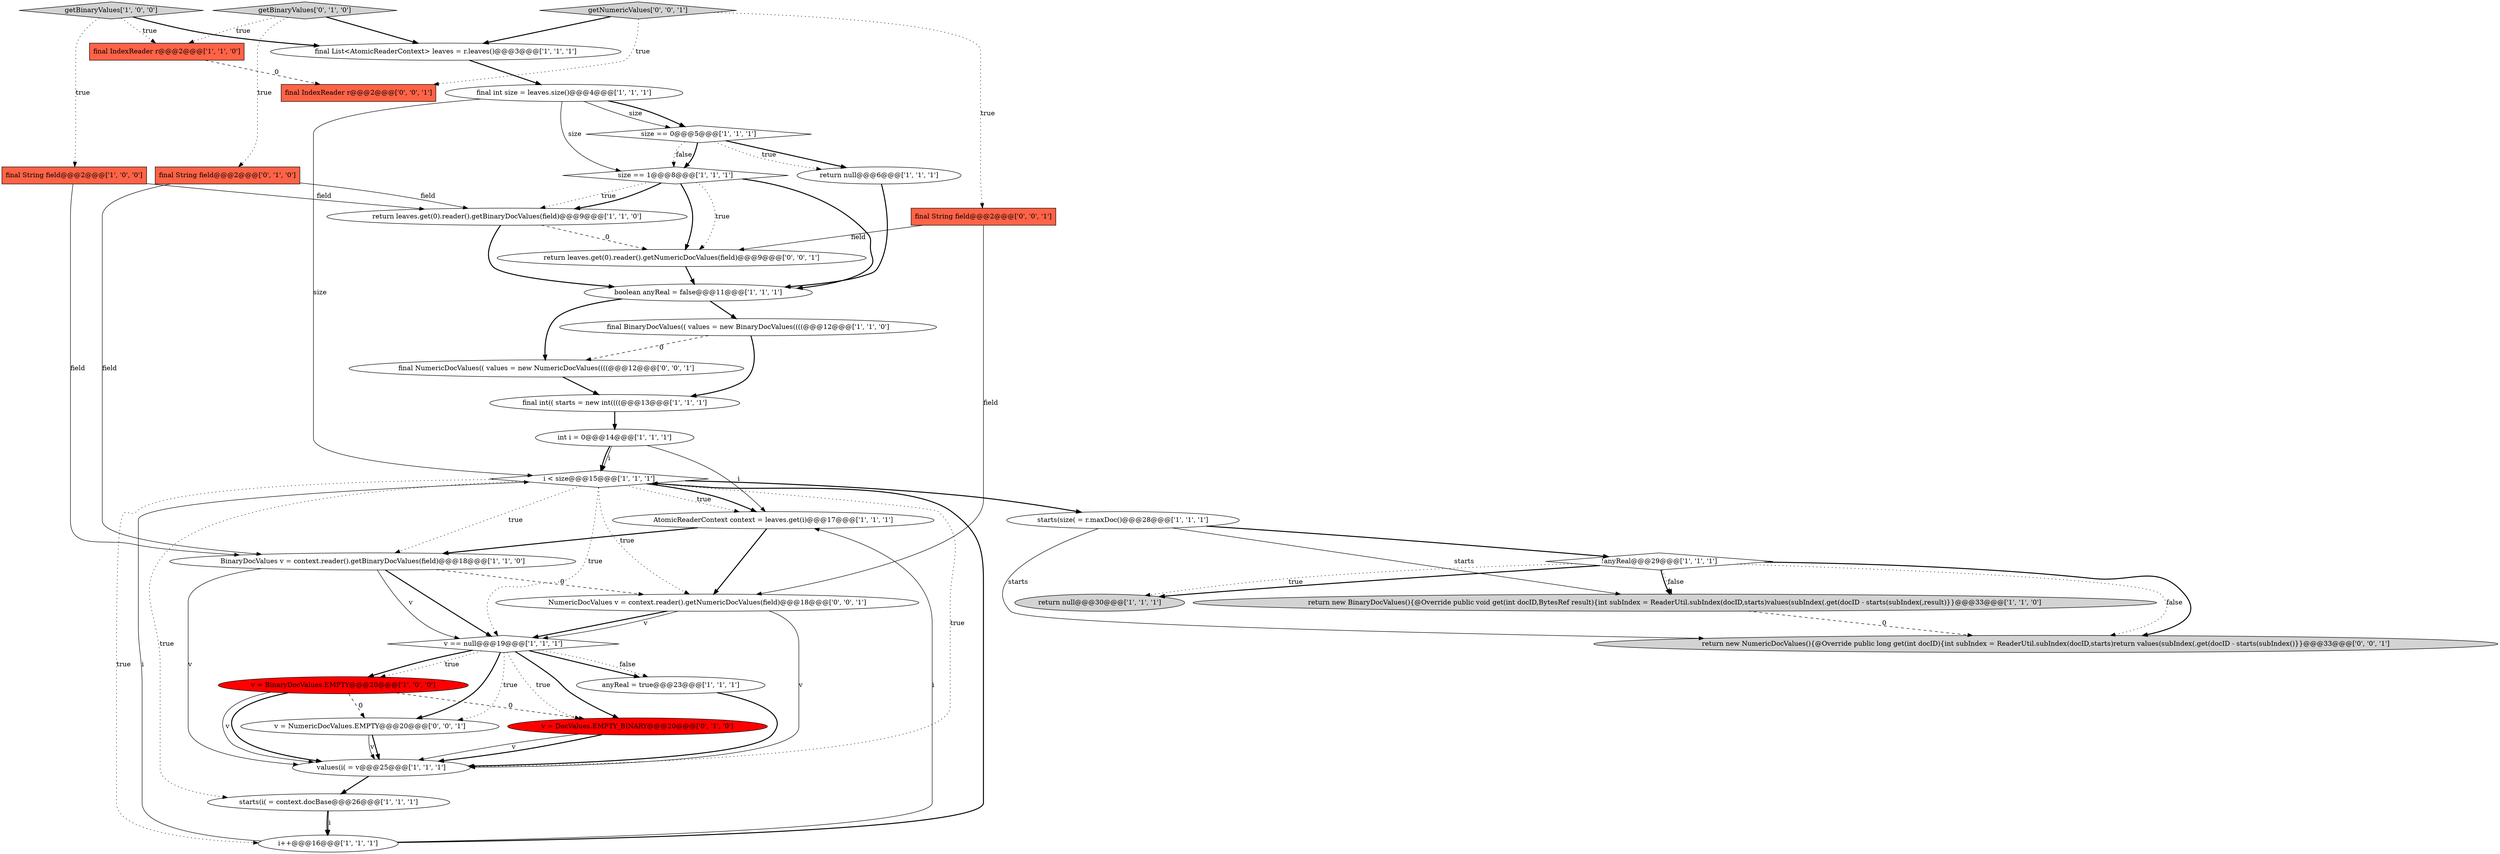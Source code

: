digraph {
22 [style = filled, label = "final IndexReader r@@@2@@@['1', '1', '0']", fillcolor = tomato, shape = box image = "AAA0AAABBB1BBB"];
34 [style = filled, label = "getNumericValues['0', '0', '1']", fillcolor = lightgray, shape = diamond image = "AAA0AAABBB3BBB"];
13 [style = filled, label = "getBinaryValues['1', '0', '0']", fillcolor = lightgray, shape = diamond image = "AAA0AAABBB1BBB"];
20 [style = filled, label = "final int(( starts = new int((((@@@13@@@['1', '1', '1']", fillcolor = white, shape = ellipse image = "AAA0AAABBB1BBB"];
11 [style = filled, label = "final List<AtomicReaderContext> leaves = r.leaves()@@@3@@@['1', '1', '1']", fillcolor = white, shape = ellipse image = "AAA0AAABBB1BBB"];
26 [style = filled, label = "getBinaryValues['0', '1', '0']", fillcolor = lightgray, shape = diamond image = "AAA0AAABBB2BBB"];
6 [style = filled, label = "AtomicReaderContext context = leaves.get(i)@@@17@@@['1', '1', '1']", fillcolor = white, shape = ellipse image = "AAA0AAABBB1BBB"];
17 [style = filled, label = "i < size@@@15@@@['1', '1', '1']", fillcolor = white, shape = diamond image = "AAA0AAABBB1BBB"];
21 [style = filled, label = "anyReal = true@@@23@@@['1', '1', '1']", fillcolor = white, shape = ellipse image = "AAA0AAABBB1BBB"];
16 [style = filled, label = "boolean anyReal = false@@@11@@@['1', '1', '1']", fillcolor = white, shape = ellipse image = "AAA0AAABBB1BBB"];
33 [style = filled, label = "final IndexReader r@@@2@@@['0', '0', '1']", fillcolor = tomato, shape = box image = "AAA0AAABBB3BBB"];
4 [style = filled, label = "v == null@@@19@@@['1', '1', '1']", fillcolor = white, shape = diamond image = "AAA0AAABBB1BBB"];
27 [style = filled, label = "final String field@@@2@@@['0', '1', '0']", fillcolor = tomato, shape = box image = "AAA0AAABBB2BBB"];
14 [style = filled, label = "starts(size( = r.maxDoc()@@@28@@@['1', '1', '1']", fillcolor = white, shape = ellipse image = "AAA0AAABBB1BBB"];
10 [style = filled, label = "return new BinaryDocValues(){@Override public void get(int docID,BytesRef result){int subIndex = ReaderUtil.subIndex(docID,starts)values(subIndex(.get(docID - starts(subIndex(,result)}}@@@33@@@['1', '1', '0']", fillcolor = lightgray, shape = ellipse image = "AAA0AAABBB1BBB"];
7 [style = filled, label = "final String field@@@2@@@['1', '0', '0']", fillcolor = tomato, shape = box image = "AAA0AAABBB1BBB"];
18 [style = filled, label = "return leaves.get(0).reader().getBinaryDocValues(field)@@@9@@@['1', '1', '0']", fillcolor = white, shape = ellipse image = "AAA0AAABBB1BBB"];
29 [style = filled, label = "return leaves.get(0).reader().getNumericDocValues(field)@@@9@@@['0', '0', '1']", fillcolor = white, shape = ellipse image = "AAA0AAABBB3BBB"];
8 [style = filled, label = "final int size = leaves.size()@@@4@@@['1', '1', '1']", fillcolor = white, shape = ellipse image = "AAA0AAABBB1BBB"];
25 [style = filled, label = "return null@@@6@@@['1', '1', '1']", fillcolor = white, shape = ellipse image = "AAA0AAABBB1BBB"];
36 [style = filled, label = "NumericDocValues v = context.reader().getNumericDocValues(field)@@@18@@@['0', '0', '1']", fillcolor = white, shape = ellipse image = "AAA0AAABBB3BBB"];
24 [style = filled, label = "starts(i( = context.docBase@@@26@@@['1', '1', '1']", fillcolor = white, shape = ellipse image = "AAA0AAABBB1BBB"];
12 [style = filled, label = "return null@@@30@@@['1', '1', '1']", fillcolor = lightgray, shape = ellipse image = "AAA0AAABBB1BBB"];
3 [style = filled, label = "!anyReal@@@29@@@['1', '1', '1']", fillcolor = white, shape = diamond image = "AAA0AAABBB1BBB"];
2 [style = filled, label = "size == 1@@@8@@@['1', '1', '1']", fillcolor = white, shape = diamond image = "AAA0AAABBB1BBB"];
15 [style = filled, label = "size == 0@@@5@@@['1', '1', '1']", fillcolor = white, shape = diamond image = "AAA0AAABBB1BBB"];
19 [style = filled, label = "i++@@@16@@@['1', '1', '1']", fillcolor = white, shape = ellipse image = "AAA0AAABBB1BBB"];
1 [style = filled, label = "BinaryDocValues v = context.reader().getBinaryDocValues(field)@@@18@@@['1', '1', '0']", fillcolor = white, shape = ellipse image = "AAA0AAABBB1BBB"];
0 [style = filled, label = "final BinaryDocValues(( values = new BinaryDocValues((((@@@12@@@['1', '1', '0']", fillcolor = white, shape = ellipse image = "AAA0AAABBB1BBB"];
5 [style = filled, label = "values(i( = v@@@25@@@['1', '1', '1']", fillcolor = white, shape = ellipse image = "AAA0AAABBB1BBB"];
9 [style = filled, label = "v = BinaryDocValues.EMPTY@@@20@@@['1', '0', '0']", fillcolor = red, shape = ellipse image = "AAA1AAABBB1BBB"];
32 [style = filled, label = "final NumericDocValues(( values = new NumericDocValues((((@@@12@@@['0', '0', '1']", fillcolor = white, shape = ellipse image = "AAA0AAABBB3BBB"];
35 [style = filled, label = "v = NumericDocValues.EMPTY@@@20@@@['0', '0', '1']", fillcolor = white, shape = ellipse image = "AAA0AAABBB3BBB"];
30 [style = filled, label = "return new NumericDocValues(){@Override public long get(int docID){int subIndex = ReaderUtil.subIndex(docID,starts)return values(subIndex(.get(docID - starts(subIndex()}}@@@33@@@['0', '0', '1']", fillcolor = lightgray, shape = ellipse image = "AAA0AAABBB3BBB"];
31 [style = filled, label = "final String field@@@2@@@['0', '0', '1']", fillcolor = tomato, shape = box image = "AAA0AAABBB3BBB"];
28 [style = filled, label = "v = DocValues.EMPTY_BINARY@@@20@@@['0', '1', '0']", fillcolor = red, shape = ellipse image = "AAA1AAABBB2BBB"];
23 [style = filled, label = "int i = 0@@@14@@@['1', '1', '1']", fillcolor = white, shape = ellipse image = "AAA0AAABBB1BBB"];
1->4 [style = solid, label="v"];
14->3 [style = bold, label=""];
16->0 [style = bold, label=""];
23->6 [style = solid, label="i"];
17->6 [style = dotted, label="true"];
15->25 [style = bold, label=""];
17->1 [style = dotted, label="true"];
19->17 [style = solid, label="i"];
23->17 [style = solid, label="i"];
3->30 [style = dotted, label="false"];
19->6 [style = solid, label="i"];
26->22 [style = dotted, label="true"];
2->18 [style = dotted, label="true"];
26->11 [style = bold, label=""];
17->14 [style = bold, label=""];
9->5 [style = bold, label=""];
23->17 [style = bold, label=""];
27->1 [style = solid, label="field"];
3->30 [style = bold, label=""];
32->20 [style = bold, label=""];
18->29 [style = dashed, label="0"];
2->16 [style = bold, label=""];
1->4 [style = bold, label=""];
28->5 [style = bold, label=""];
24->19 [style = bold, label=""];
8->17 [style = solid, label="size"];
2->29 [style = dotted, label="true"];
27->18 [style = solid, label="field"];
36->4 [style = bold, label=""];
4->35 [style = dotted, label="true"];
31->29 [style = solid, label="field"];
4->21 [style = bold, label=""];
2->18 [style = bold, label=""];
16->32 [style = bold, label=""];
13->7 [style = dotted, label="true"];
7->1 [style = solid, label="field"];
13->11 [style = bold, label=""];
4->28 [style = dotted, label="true"];
14->10 [style = solid, label="starts"];
15->2 [style = dotted, label="false"];
35->5 [style = bold, label=""];
3->10 [style = bold, label=""];
34->31 [style = dotted, label="true"];
20->23 [style = bold, label=""];
13->22 [style = dotted, label="true"];
28->5 [style = solid, label="v"];
11->8 [style = bold, label=""];
0->20 [style = bold, label=""];
29->16 [style = bold, label=""];
4->9 [style = bold, label=""];
8->15 [style = bold, label=""];
17->6 [style = bold, label=""];
17->4 [style = dotted, label="true"];
26->27 [style = dotted, label="true"];
22->33 [style = dashed, label="0"];
19->17 [style = bold, label=""];
3->12 [style = bold, label=""];
1->5 [style = solid, label="v"];
25->16 [style = bold, label=""];
14->30 [style = solid, label="starts"];
9->35 [style = dashed, label="0"];
6->1 [style = bold, label=""];
21->5 [style = bold, label=""];
3->10 [style = dotted, label="false"];
10->30 [style = dashed, label="0"];
5->24 [style = bold, label=""];
34->33 [style = dotted, label="true"];
17->19 [style = dotted, label="true"];
17->36 [style = dotted, label="true"];
15->25 [style = dotted, label="true"];
17->24 [style = dotted, label="true"];
18->16 [style = bold, label=""];
4->35 [style = bold, label=""];
15->2 [style = bold, label=""];
9->28 [style = dashed, label="0"];
0->32 [style = dashed, label="0"];
36->4 [style = solid, label="v"];
8->2 [style = solid, label="size"];
6->36 [style = bold, label=""];
34->11 [style = bold, label=""];
4->28 [style = bold, label=""];
35->5 [style = solid, label="v"];
1->36 [style = dashed, label="0"];
4->21 [style = dotted, label="false"];
24->19 [style = solid, label="i"];
3->12 [style = dotted, label="true"];
7->18 [style = solid, label="field"];
8->15 [style = solid, label="size"];
4->9 [style = dotted, label="true"];
2->29 [style = bold, label=""];
9->5 [style = solid, label="v"];
31->36 [style = solid, label="field"];
36->5 [style = solid, label="v"];
17->5 [style = dotted, label="true"];
}
